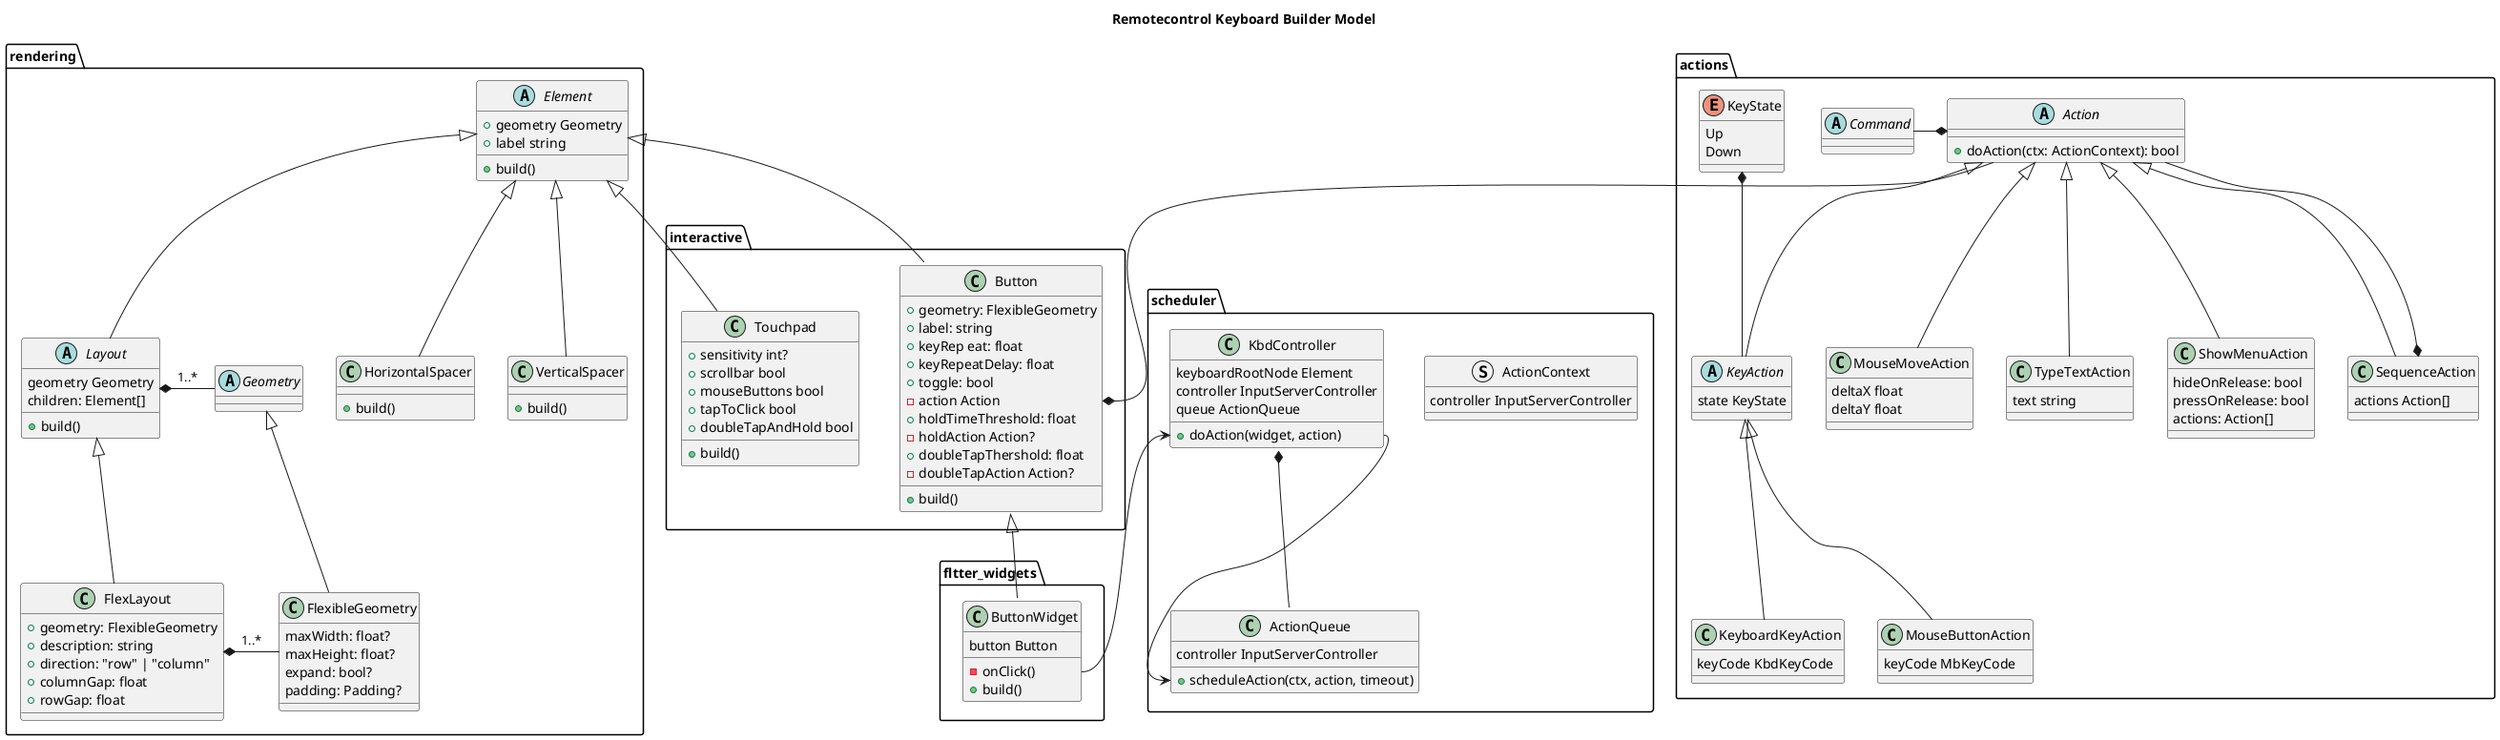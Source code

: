 @startuml

title Remotecontrol Keyboard Builder Model
'The aim of this model is make it possible build a serializable keyboard layout
'The keyboad layout is a tree of keys and layout elements
'Some key types are:
' - KeyboardKey: a key that sends a keyboard key key code
' - MouseKey: a key that sends a mouse key key code
' - MouseMoveKey: a key that sends a mouse move key code and move delta
' - KeySequence: a key composed of other keys
'Some layout elements are:
' - HorizontalSpacer
' - VerticalSpacer
' -
'Serializable hierarchical

package rendering {
	abstract class Geometry {}
	'element is a displayable control that can be added to a container
	'it should be possible to build a element into a renderable widget
  abstract class Element {
  	+geometry Geometry
  	+label string

  	+build()
  }
	abstract class Layout {
		geometry Geometry
		children: Element[]

		+build()
	}

	class FlexibleGeometry {
		maxWidth: float?
    maxHeight: float?
    expand: bool?
    padding: Padding?
	}

	class FlexLayout {
		+geometry: FlexibleGeometry
		+description: string
    +direction: "row" | "column"
    +columnGap: float
    +rowGap: float
	}

	class HorizontalSpacer {
		+build()
	}
	class VerticalSpacer {
		+build()
	}

	'Relationships
	Element <|-- Layout
	Layout <|-- FlexLayout
	Layout *- Geometry : "1..*"
	Geometry <|-- FlexibleGeometry
	FlexLayout *- FlexibleGeometry : "1..*"
	Element <|-- HorizontalSpacer
	Element <|-- VerticalSpacer
}

package actions {
	'action is the base class for all actions
	abstract class Command {}

	abstract class Action {
		+doAction(ctx: ActionContext): bool
	}
	note right of Action::getCommands
		Each action can have multiple commands
		associated with it.
	end note

	class SequenceAction {
		actions Action[]
	}

	enum KeyState {
		Up
		Down
	}

	abstract class KeyAction {
		state KeyState
	}

	class KeyboardKeyAction {
		keyCode KbdKeyCode
	}

	class MouseButtonAction {
		keyCode MbKeyCode
	}

	class MouseMoveAction {
		deltaX float
		deltaY float
	}

	class TypeTextAction {
  	text string
  }

  class ShowMenuAction {
    hideOnRelease: bool
    pressOnRelease: bool
    actions: Action[]
  }

  Action <|-- TypeTextAction
  Action <|-- SequenceAction
  Action <|-- ShowMenuAction
  Command -* Action
  Action --* SequenceAction
  Action <|-- KeyAction
  KeyAction <|-- KeyboardKeyAction
  KeyAction <|-- MouseButtonAction
	KeyState *-- KeyAction
	Action <|-- MouseMoveAction
}

package interactive {
	class Button {
		+geometry: FlexibleGeometry
		+label: string
		+keyRep eat: float
	  +keyRepeatDelay: float
	  +toggle: bool
	  -action Action
		+holdTimeThreshold: float
	  -holdAction Action?
	  +doubleTapThershold: float
	  -doubleTapAction Action?

		+build()
	}
	class Touchpad {
		+sensitivity int?
		+scrollbar bool
		+mouseButtons bool
		+tapToClick bool
		+doubleTapAndHold bool

		+build()
	}


	'Relationships
	Action --* Button::action
	Element <|-- Button
	Element <|-- Touchpad
}

package fltter_widgets {
	class ButtonWidget {
		button Button

		-onClick()
		+build()
	}

	Button <|-- ButtonWidget
}

package scheduler {
	struct ActionContext {
		controller InputServerController
	}

	class KbdController {
		keyboardRootNode Element
		controller InputServerController
		queue ActionQueue

		+doAction(widget, action)
	}

	class ActionQueue {
		controller InputServerController

		+scheduleAction(ctx, action, timeout)
	}

	KbdController *-- ActionQueue
	KbdController::doAction <-- ButtonWidget::onClick
	KbdController::doAction --> ActionQueue::scheduleAction
}

@enduml
